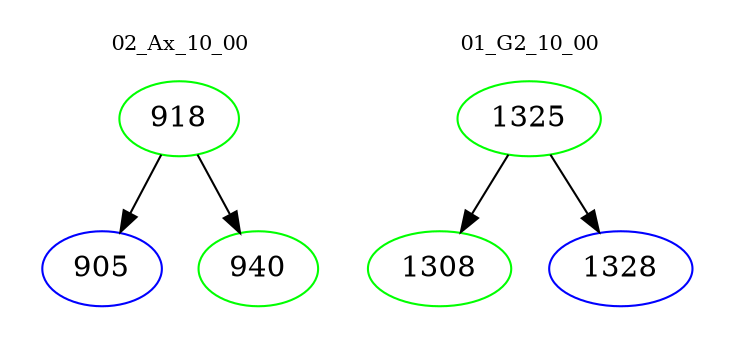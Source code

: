 digraph{
subgraph cluster_0 {
color = white
label = "02_Ax_10_00";
fontsize=10;
T0_918 [label="918", color="green"]
T0_918 -> T0_905 [color="black"]
T0_905 [label="905", color="blue"]
T0_918 -> T0_940 [color="black"]
T0_940 [label="940", color="green"]
}
subgraph cluster_1 {
color = white
label = "01_G2_10_00";
fontsize=10;
T1_1325 [label="1325", color="green"]
T1_1325 -> T1_1308 [color="black"]
T1_1308 [label="1308", color="green"]
T1_1325 -> T1_1328 [color="black"]
T1_1328 [label="1328", color="blue"]
}
}
